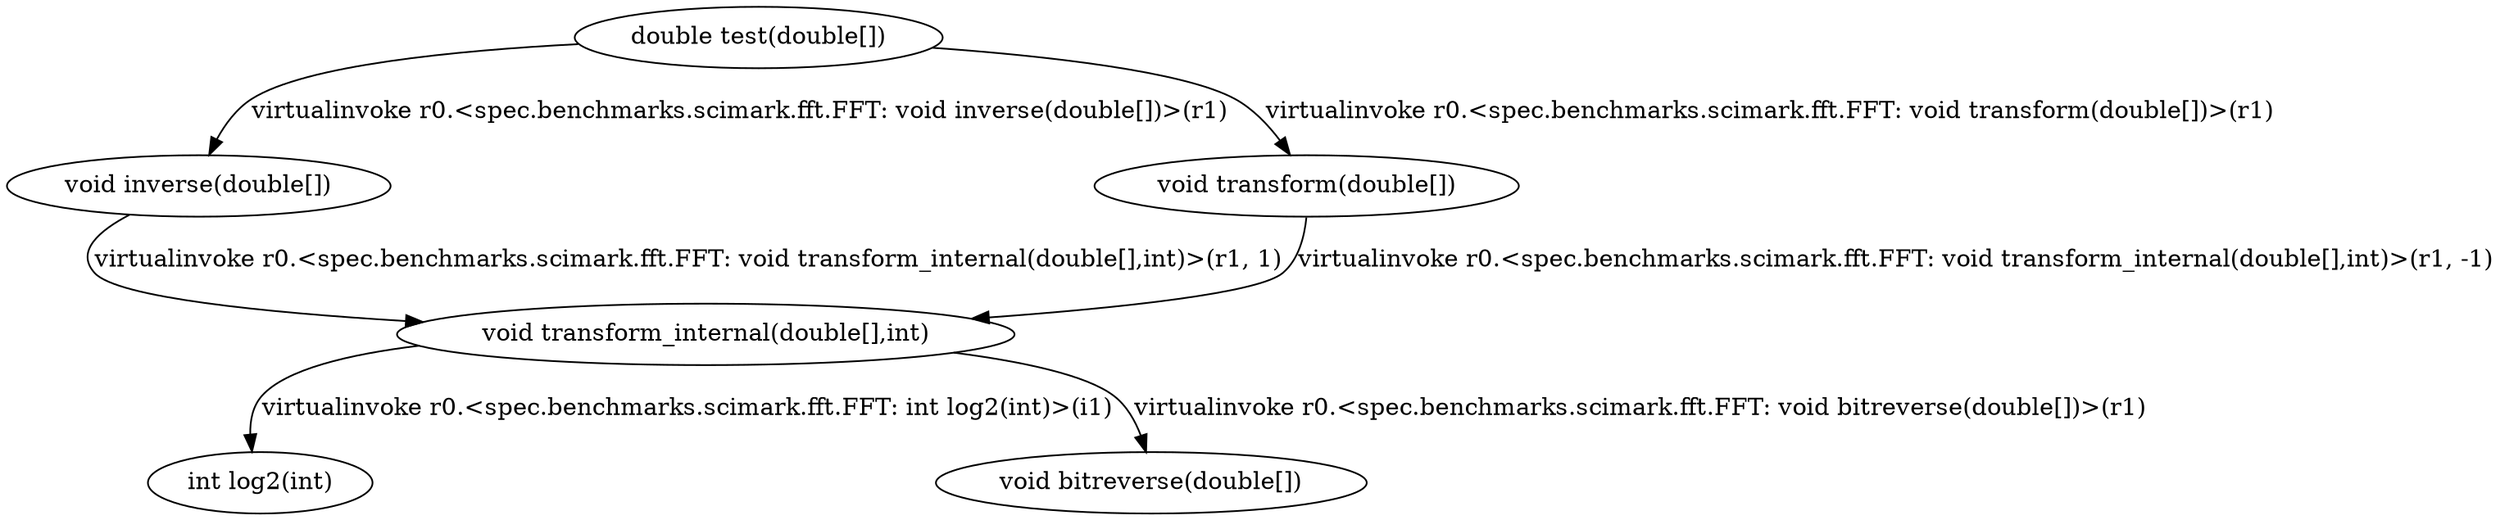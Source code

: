 digraph g {
0[label="double test(double[])"]
4[label="int log2(int)"]
2[label="void inverse(double[])"]
5[label="void bitreverse(double[])"]
1[label="void transform(double[])"]
3[label="void transform_internal(double[],int)"]
0->1[label="virtualinvoke r0.<spec.benchmarks.scimark.fft.FFT: void transform(double[])>(r1)"]
0->2[label="virtualinvoke r0.<spec.benchmarks.scimark.fft.FFT: void inverse(double[])>(r1)"]
1->3[label="virtualinvoke r0.<spec.benchmarks.scimark.fft.FFT: void transform_internal(double[],int)>(r1, -1)"]
2->3[label="virtualinvoke r0.<spec.benchmarks.scimark.fft.FFT: void transform_internal(double[],int)>(r1, 1)"]
3->4[label="virtualinvoke r0.<spec.benchmarks.scimark.fft.FFT: int log2(int)>(i1)"]
3->5[label="virtualinvoke r0.<spec.benchmarks.scimark.fft.FFT: void bitreverse(double[])>(r1)"]
}
